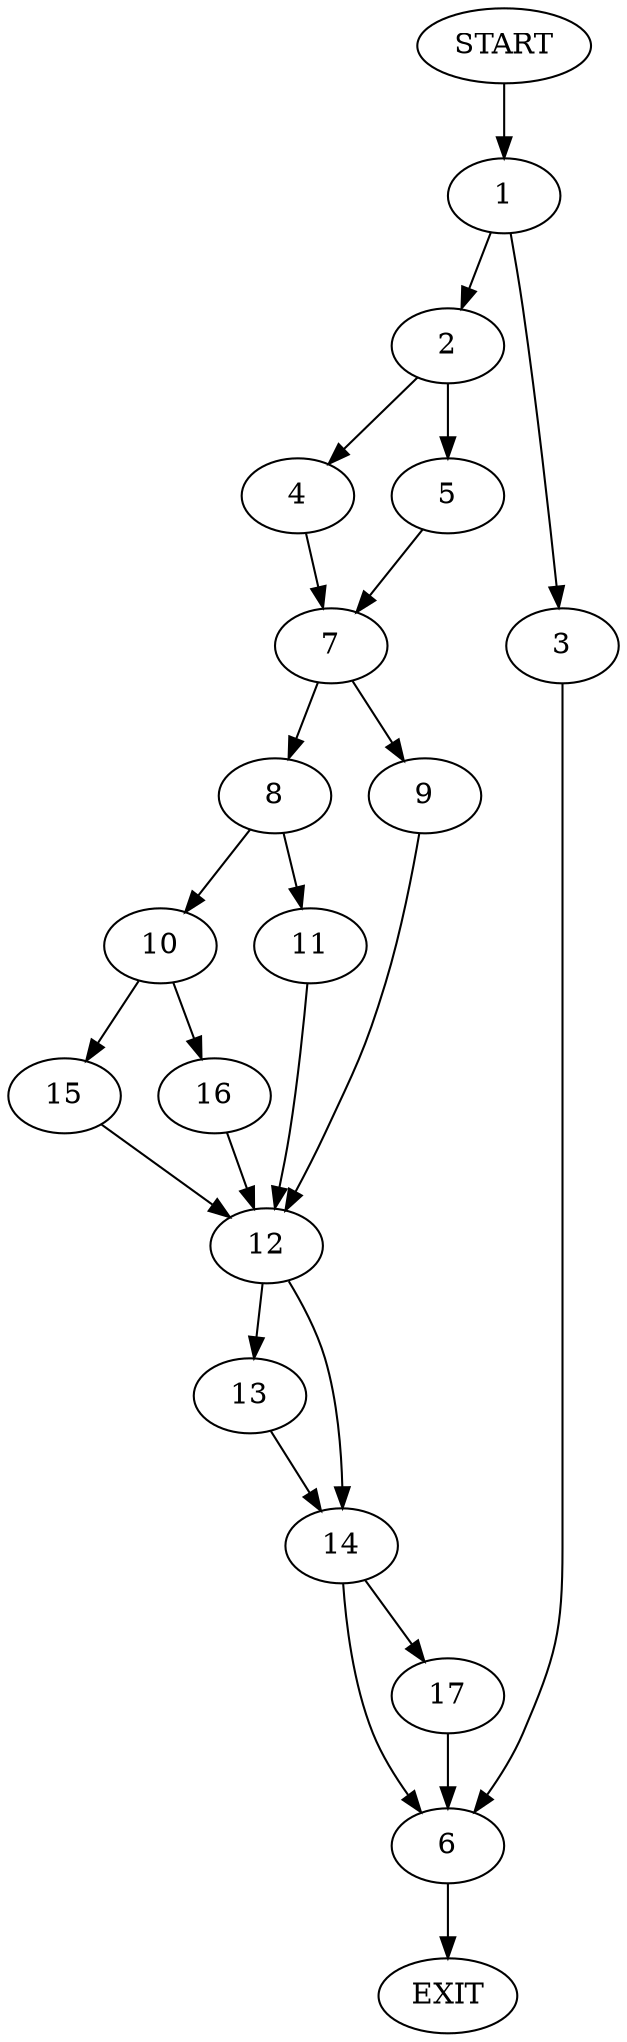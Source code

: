 digraph {
0 [label="START"]
18 [label="EXIT"]
0 -> 1
1 -> 2
1 -> 3
2 -> 4
2 -> 5
3 -> 6
6 -> 18
4 -> 7
5 -> 7
7 -> 8
7 -> 9
8 -> 10
8 -> 11
9 -> 12
12 -> 13
12 -> 14
10 -> 15
10 -> 16
11 -> 12
15 -> 12
16 -> 12
13 -> 14
14 -> 17
14 -> 6
17 -> 6
}
